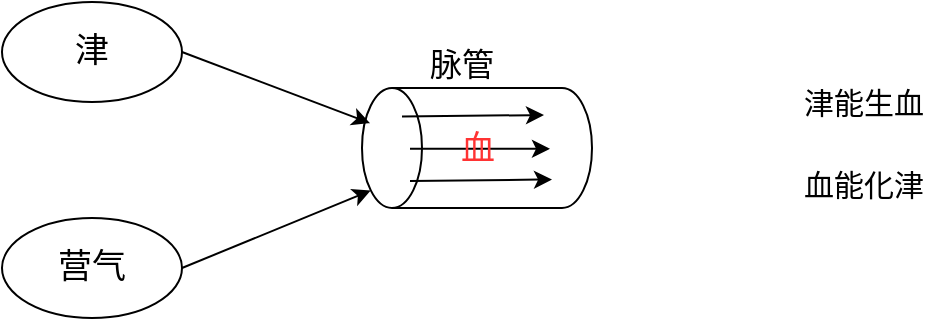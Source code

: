 <mxfile version="22.1.12" type="github">
  <diagram name="第 1 页" id="kXdqpukRPmYXxGtKRsjE">
    <mxGraphModel dx="1050" dy="557" grid="1" gridSize="10" guides="1" tooltips="1" connect="1" arrows="1" fold="1" page="1" pageScale="1" pageWidth="827" pageHeight="1169" math="0" shadow="0">
      <root>
        <mxCell id="0" />
        <mxCell id="1" parent="0" />
        <mxCell id="PWUjFL_8KTTZmlBbb4qg-1" value="津" style="ellipse;whiteSpace=wrap;html=1;fontSize=17;" vertex="1" parent="1">
          <mxGeometry x="194" y="42" width="90" height="50" as="geometry" />
        </mxCell>
        <mxCell id="PWUjFL_8KTTZmlBbb4qg-2" value="" style="shape=cylinder3;whiteSpace=wrap;html=1;boundedLbl=1;backgroundOutline=1;size=15;rotation=-90;" vertex="1" parent="1">
          <mxGeometry x="401.5" y="57.5" width="60" height="115" as="geometry" />
        </mxCell>
        <mxCell id="PWUjFL_8KTTZmlBbb4qg-3" value="" style="endArrow=classic;html=1;rounded=0;entryX=0.707;entryY=0.035;entryDx=0;entryDy=0;entryPerimeter=0;exitX=1;exitY=0.5;exitDx=0;exitDy=0;" edge="1" parent="1" source="PWUjFL_8KTTZmlBbb4qg-1" target="PWUjFL_8KTTZmlBbb4qg-2">
          <mxGeometry width="50" height="50" relative="1" as="geometry">
            <mxPoint x="284" y="120" as="sourcePoint" />
            <mxPoint x="334" y="70" as="targetPoint" />
          </mxGeometry>
        </mxCell>
        <mxCell id="PWUjFL_8KTTZmlBbb4qg-8" value="" style="group" vertex="1" connectable="0" parent="1">
          <mxGeometry x="394" y="98.5" width="75" height="41.5" as="geometry" />
        </mxCell>
        <mxCell id="PWUjFL_8KTTZmlBbb4qg-4" value="" style="endArrow=classic;html=1;rounded=0;" edge="1" parent="PWUjFL_8KTTZmlBbb4qg-8">
          <mxGeometry width="50" height="50" relative="1" as="geometry">
            <mxPoint y="0.767" as="sourcePoint" />
            <mxPoint x="71" as="targetPoint" />
          </mxGeometry>
        </mxCell>
        <mxCell id="PWUjFL_8KTTZmlBbb4qg-5" value="" style="endArrow=classic;html=1;rounded=0;" edge="1" parent="PWUjFL_8KTTZmlBbb4qg-8">
          <mxGeometry width="50" height="50" relative="1" as="geometry">
            <mxPoint x="4" y="16.884" as="sourcePoint" />
            <mxPoint x="74" y="16.884" as="targetPoint" />
          </mxGeometry>
        </mxCell>
        <mxCell id="PWUjFL_8KTTZmlBbb4qg-6" value="" style="endArrow=classic;html=1;rounded=0;" edge="1" parent="PWUjFL_8KTTZmlBbb4qg-8">
          <mxGeometry width="50" height="50" relative="1" as="geometry">
            <mxPoint x="4" y="33" as="sourcePoint" />
            <mxPoint x="75" y="32.233" as="targetPoint" />
          </mxGeometry>
        </mxCell>
        <mxCell id="PWUjFL_8KTTZmlBbb4qg-23" value="血" style="text;html=1;strokeColor=none;fillColor=none;align=center;verticalAlign=middle;whiteSpace=wrap;rounded=0;fontSize=17;fontColor=#FF3333;" vertex="1" parent="PWUjFL_8KTTZmlBbb4qg-8">
          <mxGeometry x="7.5" y="2.5" width="60" height="30" as="geometry" />
        </mxCell>
        <mxCell id="PWUjFL_8KTTZmlBbb4qg-9" value="脉管" style="text;html=1;strokeColor=none;fillColor=none;align=center;verticalAlign=middle;whiteSpace=wrap;rounded=0;fontSize=16;" vertex="1" parent="1">
          <mxGeometry x="394" y="57.5" width="60" height="30" as="geometry" />
        </mxCell>
        <mxCell id="PWUjFL_8KTTZmlBbb4qg-10" value="营气" style="ellipse;whiteSpace=wrap;html=1;fontSize=17;" vertex="1" parent="1">
          <mxGeometry x="194" y="150" width="90" height="50" as="geometry" />
        </mxCell>
        <mxCell id="PWUjFL_8KTTZmlBbb4qg-11" value="" style="endArrow=classic;html=1;rounded=0;entryX=0.145;entryY=0;entryDx=0;entryDy=4.35;entryPerimeter=0;exitX=1;exitY=0.5;exitDx=0;exitDy=0;" edge="1" parent="1" source="PWUjFL_8KTTZmlBbb4qg-10" target="PWUjFL_8KTTZmlBbb4qg-2">
          <mxGeometry width="50" height="50" relative="1" as="geometry">
            <mxPoint x="284" y="180" as="sourcePoint" />
            <mxPoint x="334" y="130" as="targetPoint" />
          </mxGeometry>
        </mxCell>
        <mxCell id="PWUjFL_8KTTZmlBbb4qg-14" value="津能生血" style="text;html=1;strokeColor=none;fillColor=none;align=center;verticalAlign=middle;whiteSpace=wrap;rounded=0;fontSize=15;" vertex="1" parent="1">
          <mxGeometry x="590" y="78" width="70" height="28" as="geometry" />
        </mxCell>
        <mxCell id="PWUjFL_8KTTZmlBbb4qg-24" value="血能化津" style="text;html=1;strokeColor=none;fillColor=none;align=center;verticalAlign=middle;whiteSpace=wrap;rounded=0;fontSize=15;" vertex="1" parent="1">
          <mxGeometry x="590" y="119.25" width="70" height="28" as="geometry" />
        </mxCell>
      </root>
    </mxGraphModel>
  </diagram>
</mxfile>
